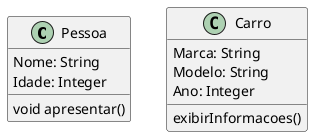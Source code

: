 @startuml
    class Pessoa {
        Nome: String
        Idade: Integer
        void apresentar()
    }

    class Carro {
        Marca: String
        Modelo: String
        Ano: Integer
        exibirInformacoes()
    }
@enduml